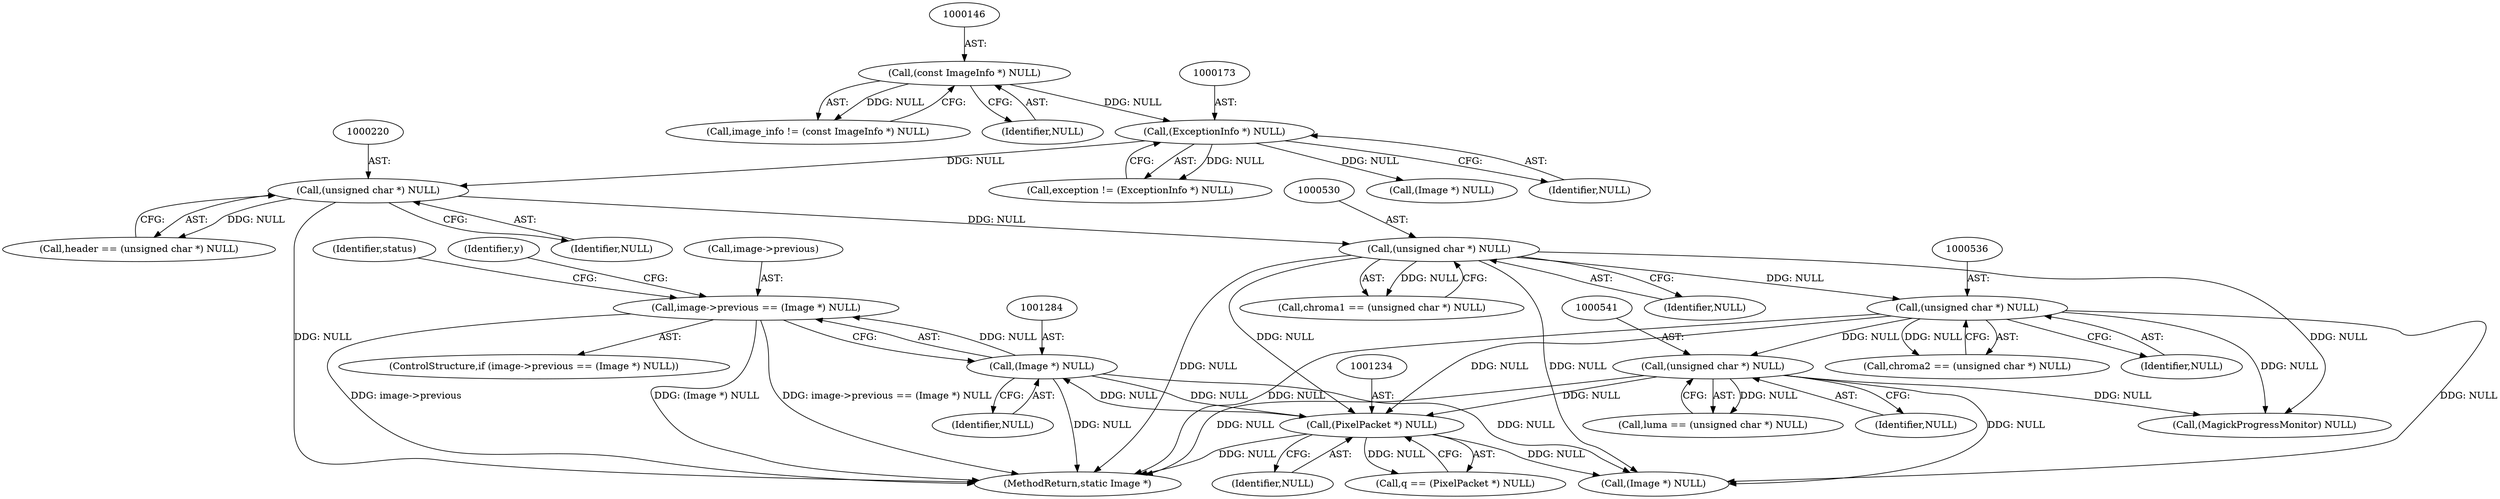 digraph "0_ImageMagick_f6e9d0d9955e85bdd7540b251cd50d598dacc5e6_43@pointer" {
"1001279" [label="(Call,image->previous == (Image *) NULL)"];
"1001283" [label="(Call,(Image *) NULL)"];
"1001233" [label="(Call,(PixelPacket *) NULL)"];
"1000529" [label="(Call,(unsigned char *) NULL)"];
"1000219" [label="(Call,(unsigned char *) NULL)"];
"1000172" [label="(Call,(ExceptionInfo *) NULL)"];
"1000145" [label="(Call,(const ImageInfo *) NULL)"];
"1000535" [label="(Call,(unsigned char *) NULL)"];
"1000540" [label="(Call,(unsigned char *) NULL)"];
"1001288" [label="(Identifier,status)"];
"1000529" [label="(Call,(unsigned char *) NULL)"];
"1000219" [label="(Call,(unsigned char *) NULL)"];
"1000217" [label="(Call,header == (unsigned char *) NULL)"];
"1000221" [label="(Identifier,NULL)"];
"1000170" [label="(Call,exception != (ExceptionInfo *) NULL)"];
"1001217" [label="(Identifier,y)"];
"1000202" [label="(Call,(Image *) NULL)"];
"1000538" [label="(Call,luma == (unsigned char *) NULL)"];
"1000531" [label="(Identifier,NULL)"];
"1000537" [label="(Identifier,NULL)"];
"1000172" [label="(Call,(ExceptionInfo *) NULL)"];
"1000613" [label="(Call,(MagickProgressMonitor) NULL)"];
"1000533" [label="(Call,chroma2 == (unsigned char *) NULL)"];
"1001233" [label="(Call,(PixelPacket *) NULL)"];
"1000527" [label="(Call,chroma1 == (unsigned char *) NULL)"];
"1000143" [label="(Call,image_info != (const ImageInfo *) NULL)"];
"1000540" [label="(Call,(unsigned char *) NULL)"];
"1001278" [label="(ControlStructure,if (image->previous == (Image *) NULL))"];
"1001280" [label="(Call,image->previous)"];
"1001231" [label="(Call,q == (PixelPacket *) NULL)"];
"1000147" [label="(Identifier,NULL)"];
"1000174" [label="(Identifier,NULL)"];
"1000542" [label="(Identifier,NULL)"];
"1001283" [label="(Call,(Image *) NULL)"];
"1001279" [label="(Call,image->previous == (Image *) NULL)"];
"1001372" [label="(Call,(Image *) NULL)"];
"1000535" [label="(Call,(unsigned char *) NULL)"];
"1001235" [label="(Identifier,NULL)"];
"1001285" [label="(Identifier,NULL)"];
"1000145" [label="(Call,(const ImageInfo *) NULL)"];
"1001481" [label="(MethodReturn,static Image *)"];
"1001279" -> "1001278"  [label="AST: "];
"1001279" -> "1001283"  [label="CFG: "];
"1001280" -> "1001279"  [label="AST: "];
"1001283" -> "1001279"  [label="AST: "];
"1001288" -> "1001279"  [label="CFG: "];
"1001217" -> "1001279"  [label="CFG: "];
"1001279" -> "1001481"  [label="DDG: image->previous"];
"1001279" -> "1001481"  [label="DDG: (Image *) NULL"];
"1001279" -> "1001481"  [label="DDG: image->previous == (Image *) NULL"];
"1001283" -> "1001279"  [label="DDG: NULL"];
"1001283" -> "1001285"  [label="CFG: "];
"1001284" -> "1001283"  [label="AST: "];
"1001285" -> "1001283"  [label="AST: "];
"1001283" -> "1001481"  [label="DDG: NULL"];
"1001283" -> "1001233"  [label="DDG: NULL"];
"1001233" -> "1001283"  [label="DDG: NULL"];
"1001283" -> "1001372"  [label="DDG: NULL"];
"1001233" -> "1001231"  [label="AST: "];
"1001233" -> "1001235"  [label="CFG: "];
"1001234" -> "1001233"  [label="AST: "];
"1001235" -> "1001233"  [label="AST: "];
"1001231" -> "1001233"  [label="CFG: "];
"1001233" -> "1001481"  [label="DDG: NULL"];
"1001233" -> "1001231"  [label="DDG: NULL"];
"1000529" -> "1001233"  [label="DDG: NULL"];
"1000535" -> "1001233"  [label="DDG: NULL"];
"1000540" -> "1001233"  [label="DDG: NULL"];
"1001233" -> "1001372"  [label="DDG: NULL"];
"1000529" -> "1000527"  [label="AST: "];
"1000529" -> "1000531"  [label="CFG: "];
"1000530" -> "1000529"  [label="AST: "];
"1000531" -> "1000529"  [label="AST: "];
"1000527" -> "1000529"  [label="CFG: "];
"1000529" -> "1001481"  [label="DDG: NULL"];
"1000529" -> "1000527"  [label="DDG: NULL"];
"1000219" -> "1000529"  [label="DDG: NULL"];
"1000529" -> "1000535"  [label="DDG: NULL"];
"1000529" -> "1000613"  [label="DDG: NULL"];
"1000529" -> "1001372"  [label="DDG: NULL"];
"1000219" -> "1000217"  [label="AST: "];
"1000219" -> "1000221"  [label="CFG: "];
"1000220" -> "1000219"  [label="AST: "];
"1000221" -> "1000219"  [label="AST: "];
"1000217" -> "1000219"  [label="CFG: "];
"1000219" -> "1001481"  [label="DDG: NULL"];
"1000219" -> "1000217"  [label="DDG: NULL"];
"1000172" -> "1000219"  [label="DDG: NULL"];
"1000172" -> "1000170"  [label="AST: "];
"1000172" -> "1000174"  [label="CFG: "];
"1000173" -> "1000172"  [label="AST: "];
"1000174" -> "1000172"  [label="AST: "];
"1000170" -> "1000172"  [label="CFG: "];
"1000172" -> "1000170"  [label="DDG: NULL"];
"1000145" -> "1000172"  [label="DDG: NULL"];
"1000172" -> "1000202"  [label="DDG: NULL"];
"1000145" -> "1000143"  [label="AST: "];
"1000145" -> "1000147"  [label="CFG: "];
"1000146" -> "1000145"  [label="AST: "];
"1000147" -> "1000145"  [label="AST: "];
"1000143" -> "1000145"  [label="CFG: "];
"1000145" -> "1000143"  [label="DDG: NULL"];
"1000535" -> "1000533"  [label="AST: "];
"1000535" -> "1000537"  [label="CFG: "];
"1000536" -> "1000535"  [label="AST: "];
"1000537" -> "1000535"  [label="AST: "];
"1000533" -> "1000535"  [label="CFG: "];
"1000535" -> "1001481"  [label="DDG: NULL"];
"1000535" -> "1000533"  [label="DDG: NULL"];
"1000535" -> "1000540"  [label="DDG: NULL"];
"1000535" -> "1000613"  [label="DDG: NULL"];
"1000535" -> "1001372"  [label="DDG: NULL"];
"1000540" -> "1000538"  [label="AST: "];
"1000540" -> "1000542"  [label="CFG: "];
"1000541" -> "1000540"  [label="AST: "];
"1000542" -> "1000540"  [label="AST: "];
"1000538" -> "1000540"  [label="CFG: "];
"1000540" -> "1001481"  [label="DDG: NULL"];
"1000540" -> "1000538"  [label="DDG: NULL"];
"1000540" -> "1000613"  [label="DDG: NULL"];
"1000540" -> "1001372"  [label="DDG: NULL"];
}

